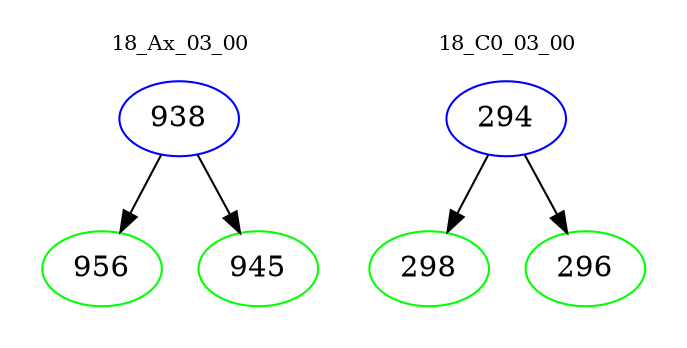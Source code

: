digraph{
subgraph cluster_0 {
color = white
label = "18_Ax_03_00";
fontsize=10;
T0_938 [label="938", color="blue"]
T0_938 -> T0_956 [color="black"]
T0_956 [label="956", color="green"]
T0_938 -> T0_945 [color="black"]
T0_945 [label="945", color="green"]
}
subgraph cluster_1 {
color = white
label = "18_C0_03_00";
fontsize=10;
T1_294 [label="294", color="blue"]
T1_294 -> T1_298 [color="black"]
T1_298 [label="298", color="green"]
T1_294 -> T1_296 [color="black"]
T1_296 [label="296", color="green"]
}
}
